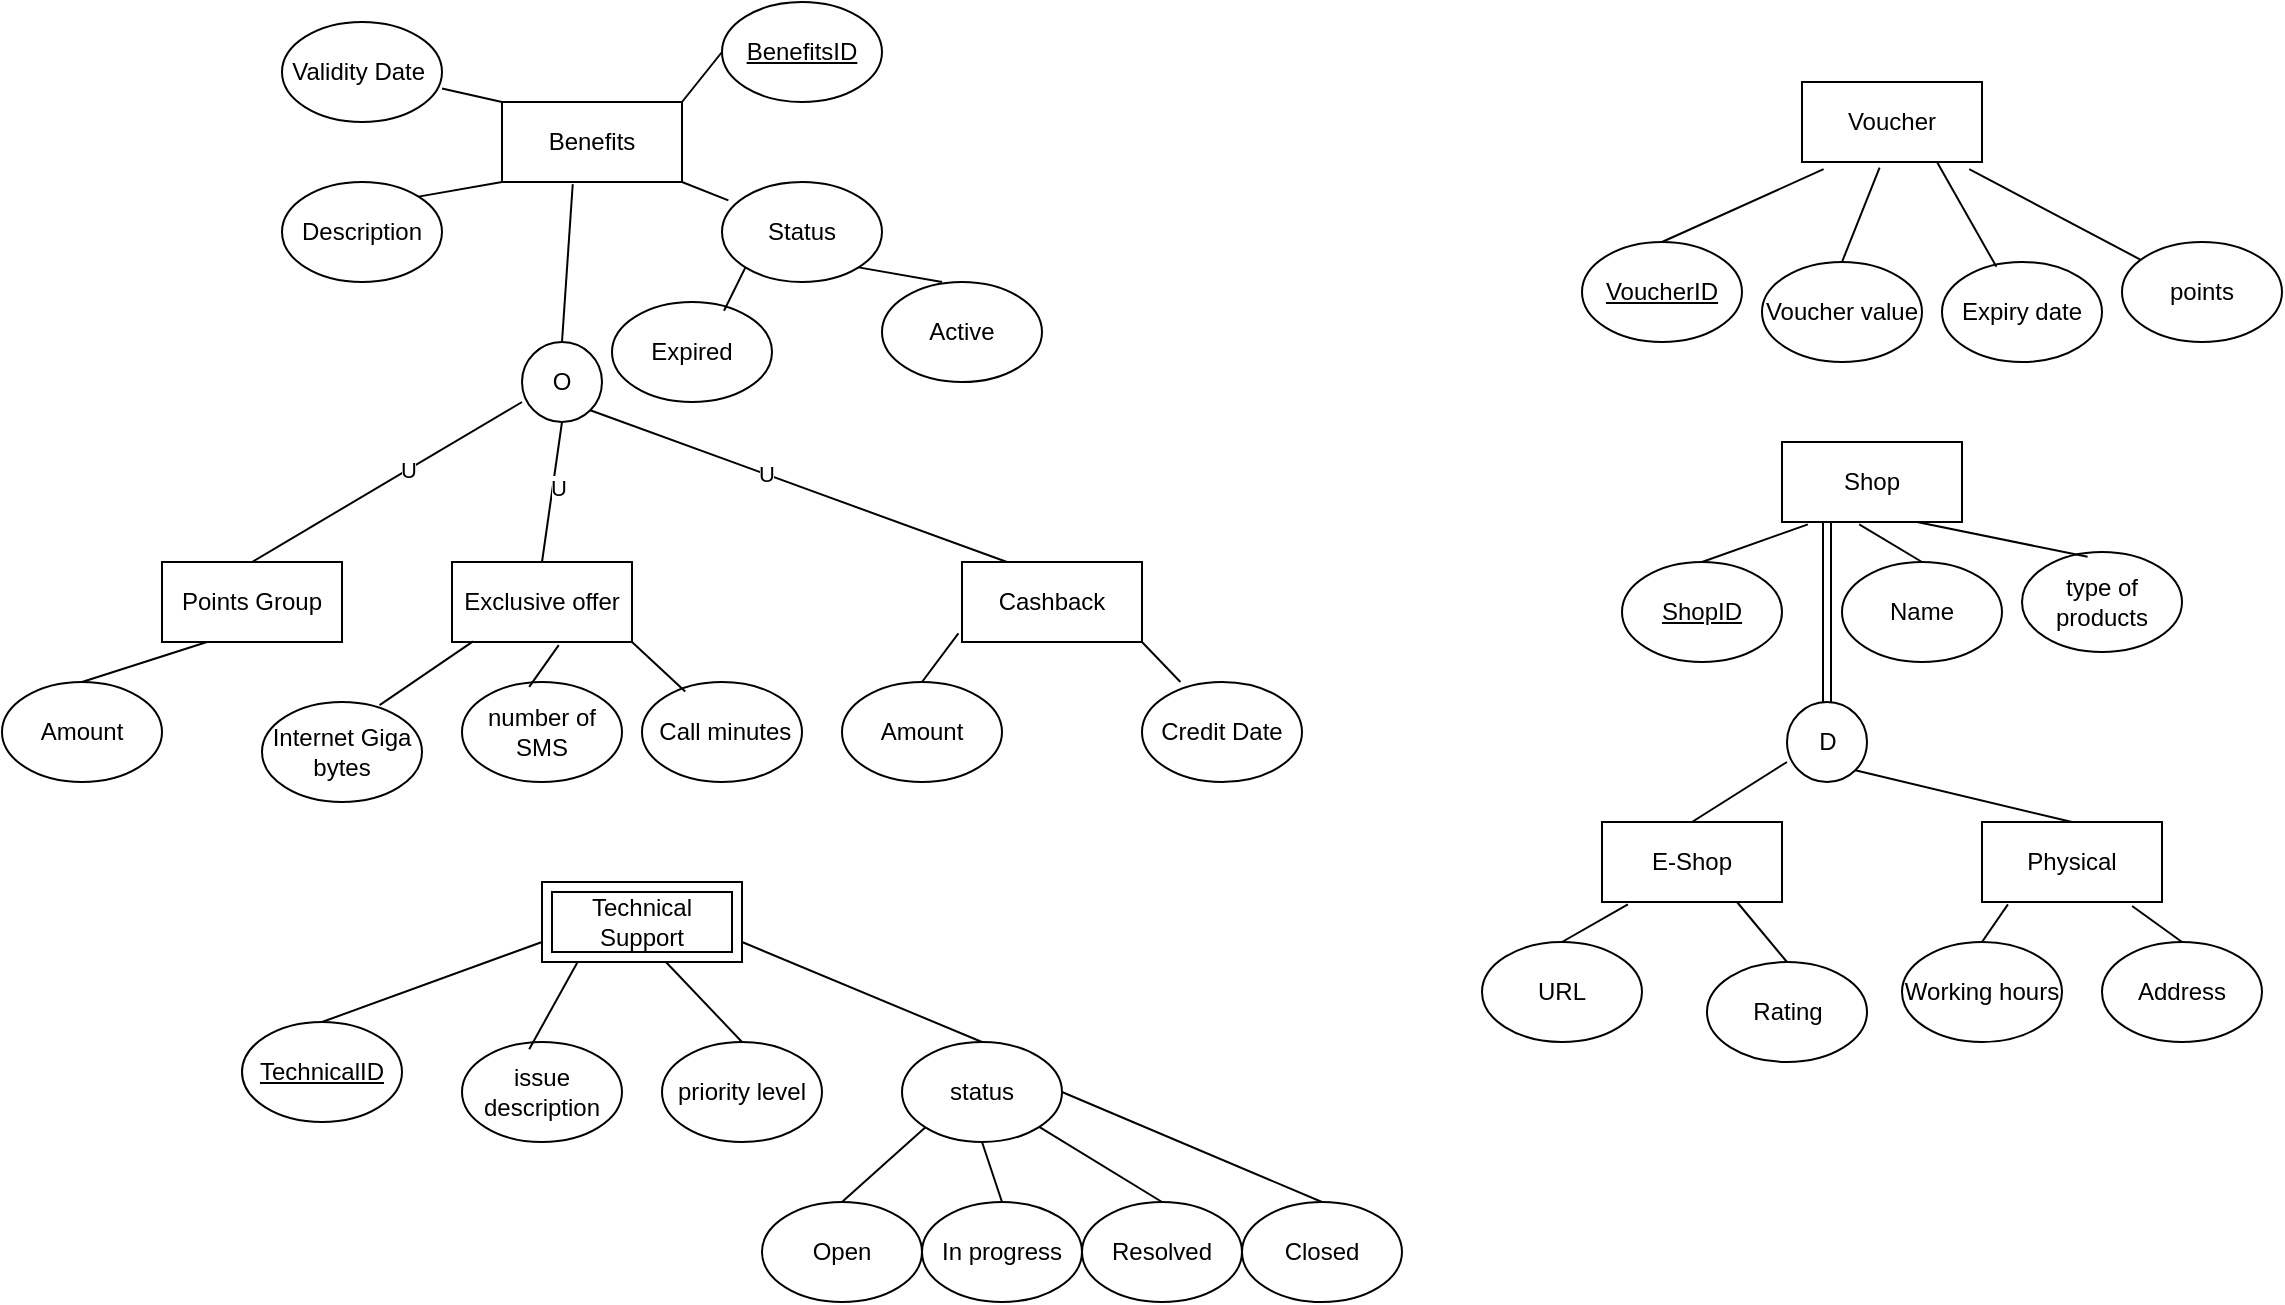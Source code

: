 <mxfile version="24.7.16">
  <diagram name="Page-1" id="bzFrpl2pj5LAW_aKo6UX">
    <mxGraphModel dx="1050" dy="522" grid="1" gridSize="10" guides="1" tooltips="1" connect="1" arrows="1" fold="1" page="1" pageScale="1" pageWidth="1169" pageHeight="1654" math="0" shadow="0">
      <root>
        <mxCell id="0" />
        <mxCell id="1" parent="0" />
        <mxCell id="9BoYEC_utU_tpTVn1mRY-117" value="Benefits" style="rounded=0;whiteSpace=wrap;html=1;" vertex="1" parent="1">
          <mxGeometry x="250" y="50" width="90" height="40" as="geometry" />
        </mxCell>
        <mxCell id="9BoYEC_utU_tpTVn1mRY-118" value="&lt;u&gt;BenefitsID&lt;/u&gt;" style="ellipse;whiteSpace=wrap;html=1;" vertex="1" parent="1">
          <mxGeometry x="360" width="80" height="50" as="geometry" />
        </mxCell>
        <mxCell id="9BoYEC_utU_tpTVn1mRY-119" value="Validity Date&amp;nbsp;" style="ellipse;whiteSpace=wrap;html=1;" vertex="1" parent="1">
          <mxGeometry x="140" y="10" width="80" height="50" as="geometry" />
        </mxCell>
        <mxCell id="9BoYEC_utU_tpTVn1mRY-120" value="Status" style="ellipse;whiteSpace=wrap;html=1;" vertex="1" parent="1">
          <mxGeometry x="360" y="90" width="80" height="50" as="geometry" />
        </mxCell>
        <mxCell id="9BoYEC_utU_tpTVn1mRY-121" value="Description" style="ellipse;whiteSpace=wrap;html=1;" vertex="1" parent="1">
          <mxGeometry x="140" y="90" width="80" height="50" as="geometry" />
        </mxCell>
        <mxCell id="9BoYEC_utU_tpTVn1mRY-122" value="Active" style="ellipse;whiteSpace=wrap;html=1;" vertex="1" parent="1">
          <mxGeometry x="440" y="140" width="80" height="50" as="geometry" />
        </mxCell>
        <mxCell id="9BoYEC_utU_tpTVn1mRY-123" value="Expired" style="ellipse;whiteSpace=wrap;html=1;" vertex="1" parent="1">
          <mxGeometry x="305" y="150" width="80" height="50" as="geometry" />
        </mxCell>
        <mxCell id="9BoYEC_utU_tpTVn1mRY-124" value="" style="endArrow=none;html=1;rounded=0;entryX=0;entryY=1;entryDx=0;entryDy=0;exitX=0.7;exitY=0.088;exitDx=0;exitDy=0;exitPerimeter=0;" edge="1" parent="1" source="9BoYEC_utU_tpTVn1mRY-123" target="9BoYEC_utU_tpTVn1mRY-120">
          <mxGeometry width="50" height="50" relative="1" as="geometry">
            <mxPoint x="420" y="280" as="sourcePoint" />
            <mxPoint x="470" y="230" as="targetPoint" />
          </mxGeometry>
        </mxCell>
        <mxCell id="9BoYEC_utU_tpTVn1mRY-125" value="" style="endArrow=none;html=1;rounded=0;exitX=1;exitY=0;exitDx=0;exitDy=0;entryX=0;entryY=1;entryDx=0;entryDy=0;" edge="1" parent="1" source="9BoYEC_utU_tpTVn1mRY-121" target="9BoYEC_utU_tpTVn1mRY-117">
          <mxGeometry width="50" height="50" relative="1" as="geometry">
            <mxPoint x="220" y="110" as="sourcePoint" />
            <mxPoint x="270" y="60" as="targetPoint" />
          </mxGeometry>
        </mxCell>
        <mxCell id="9BoYEC_utU_tpTVn1mRY-126" value="" style="endArrow=none;html=1;rounded=0;entryX=1;entryY=1;entryDx=0;entryDy=0;exitX=0.375;exitY=0;exitDx=0;exitDy=0;exitPerimeter=0;" edge="1" parent="1" source="9BoYEC_utU_tpTVn1mRY-122" target="9BoYEC_utU_tpTVn1mRY-120">
          <mxGeometry width="50" height="50" relative="1" as="geometry">
            <mxPoint x="480" y="210" as="sourcePoint" />
            <mxPoint x="530" y="160" as="targetPoint" />
          </mxGeometry>
        </mxCell>
        <mxCell id="9BoYEC_utU_tpTVn1mRY-127" value="" style="endArrow=none;html=1;rounded=0;entryX=0;entryY=0.5;entryDx=0;entryDy=0;exitX=1;exitY=0;exitDx=0;exitDy=0;" edge="1" parent="1" source="9BoYEC_utU_tpTVn1mRY-117" target="9BoYEC_utU_tpTVn1mRY-118">
          <mxGeometry width="50" height="50" relative="1" as="geometry">
            <mxPoint x="390" y="40" as="sourcePoint" />
            <mxPoint x="440" y="-10" as="targetPoint" />
          </mxGeometry>
        </mxCell>
        <mxCell id="9BoYEC_utU_tpTVn1mRY-128" value="" style="endArrow=none;html=1;rounded=0;entryX=0;entryY=0;entryDx=0;entryDy=0;exitX=1;exitY=0.664;exitDx=0;exitDy=0;exitPerimeter=0;" edge="1" parent="1" source="9BoYEC_utU_tpTVn1mRY-119" target="9BoYEC_utU_tpTVn1mRY-117">
          <mxGeometry width="50" height="50" relative="1" as="geometry">
            <mxPoint x="200" y="80" as="sourcePoint" />
            <mxPoint x="250" y="30" as="targetPoint" />
          </mxGeometry>
        </mxCell>
        <mxCell id="9BoYEC_utU_tpTVn1mRY-129" value="" style="endArrow=none;html=1;rounded=0;entryX=0.04;entryY=0.184;entryDx=0;entryDy=0;entryPerimeter=0;exitX=1;exitY=1;exitDx=0;exitDy=0;" edge="1" parent="1" source="9BoYEC_utU_tpTVn1mRY-117" target="9BoYEC_utU_tpTVn1mRY-120">
          <mxGeometry width="50" height="50" relative="1" as="geometry">
            <mxPoint x="370" y="170" as="sourcePoint" />
            <mxPoint x="420" y="120" as="targetPoint" />
          </mxGeometry>
        </mxCell>
        <mxCell id="9BoYEC_utU_tpTVn1mRY-130" value="Points Group" style="rounded=0;whiteSpace=wrap;html=1;" vertex="1" parent="1">
          <mxGeometry x="80" y="280" width="90" height="40" as="geometry" />
        </mxCell>
        <mxCell id="9BoYEC_utU_tpTVn1mRY-131" value="Amount" style="ellipse;whiteSpace=wrap;html=1;" vertex="1" parent="1">
          <mxGeometry y="340" width="80" height="50" as="geometry" />
        </mxCell>
        <mxCell id="9BoYEC_utU_tpTVn1mRY-132" value="" style="endArrow=none;html=1;rounded=0;exitX=0.5;exitY=0;exitDx=0;exitDy=0;entryX=0.25;entryY=1;entryDx=0;entryDy=0;" edge="1" parent="1" source="9BoYEC_utU_tpTVn1mRY-131" target="9BoYEC_utU_tpTVn1mRY-130">
          <mxGeometry width="50" height="50" relative="1" as="geometry">
            <mxPoint x="-80" y="450" as="sourcePoint" />
            <mxPoint x="-30" y="400" as="targetPoint" />
          </mxGeometry>
        </mxCell>
        <mxCell id="9BoYEC_utU_tpTVn1mRY-133" value="Exclusive offer" style="rounded=0;whiteSpace=wrap;html=1;" vertex="1" parent="1">
          <mxGeometry x="225" y="280" width="90" height="40" as="geometry" />
        </mxCell>
        <mxCell id="9BoYEC_utU_tpTVn1mRY-134" value="Internet Giga bytes" style="ellipse;whiteSpace=wrap;html=1;" vertex="1" parent="1">
          <mxGeometry x="130" y="350" width="80" height="50" as="geometry" />
        </mxCell>
        <mxCell id="9BoYEC_utU_tpTVn1mRY-135" value="number of SMS" style="ellipse;whiteSpace=wrap;html=1;" vertex="1" parent="1">
          <mxGeometry x="230" y="340" width="80" height="50" as="geometry" />
        </mxCell>
        <mxCell id="9BoYEC_utU_tpTVn1mRY-136" value="&amp;nbsp;Call minutes" style="ellipse;whiteSpace=wrap;html=1;" vertex="1" parent="1">
          <mxGeometry x="320" y="340" width="80" height="50" as="geometry" />
        </mxCell>
        <mxCell id="9BoYEC_utU_tpTVn1mRY-137" value="" style="endArrow=none;html=1;rounded=0;exitX=0.735;exitY=0.032;exitDx=0;exitDy=0;exitPerimeter=0;entryX=0.117;entryY=0.993;entryDx=0;entryDy=0;entryPerimeter=0;" edge="1" parent="1" source="9BoYEC_utU_tpTVn1mRY-134" target="9BoYEC_utU_tpTVn1mRY-133">
          <mxGeometry width="50" height="50" relative="1" as="geometry">
            <mxPoint x="190" y="460" as="sourcePoint" />
            <mxPoint x="240" y="410" as="targetPoint" />
          </mxGeometry>
        </mxCell>
        <mxCell id="9BoYEC_utU_tpTVn1mRY-138" value="" style="endArrow=none;html=1;rounded=0;exitX=0.42;exitY=0.048;exitDx=0;exitDy=0;exitPerimeter=0;entryX=0.593;entryY=1.04;entryDx=0;entryDy=0;entryPerimeter=0;" edge="1" parent="1" source="9BoYEC_utU_tpTVn1mRY-135" target="9BoYEC_utU_tpTVn1mRY-133">
          <mxGeometry width="50" height="50" relative="1" as="geometry">
            <mxPoint x="240" y="460" as="sourcePoint" />
            <mxPoint x="290" y="410" as="targetPoint" />
          </mxGeometry>
        </mxCell>
        <mxCell id="9BoYEC_utU_tpTVn1mRY-139" value="" style="endArrow=none;html=1;rounded=0;exitX=0.27;exitY=0.096;exitDx=0;exitDy=0;exitPerimeter=0;entryX=1;entryY=1;entryDx=0;entryDy=0;" edge="1" parent="1" source="9BoYEC_utU_tpTVn1mRY-136" target="9BoYEC_utU_tpTVn1mRY-133">
          <mxGeometry width="50" height="50" relative="1" as="geometry">
            <mxPoint x="390" y="440" as="sourcePoint" />
            <mxPoint x="440" y="390" as="targetPoint" />
          </mxGeometry>
        </mxCell>
        <mxCell id="9BoYEC_utU_tpTVn1mRY-140" value="Cashback" style="rounded=0;whiteSpace=wrap;html=1;" vertex="1" parent="1">
          <mxGeometry x="480" y="280" width="90" height="40" as="geometry" />
        </mxCell>
        <mxCell id="9BoYEC_utU_tpTVn1mRY-141" value="Amount" style="ellipse;whiteSpace=wrap;html=1;" vertex="1" parent="1">
          <mxGeometry x="420" y="340" width="80" height="50" as="geometry" />
        </mxCell>
        <mxCell id="9BoYEC_utU_tpTVn1mRY-142" value="" style="endArrow=none;html=1;rounded=0;exitX=0.5;exitY=0;exitDx=0;exitDy=0;entryX=-0.02;entryY=0.893;entryDx=0;entryDy=0;entryPerimeter=0;" edge="1" parent="1" source="9BoYEC_utU_tpTVn1mRY-141" target="9BoYEC_utU_tpTVn1mRY-140">
          <mxGeometry width="50" height="50" relative="1" as="geometry">
            <mxPoint x="560" y="460" as="sourcePoint" />
            <mxPoint x="610" y="410" as="targetPoint" />
          </mxGeometry>
        </mxCell>
        <mxCell id="9BoYEC_utU_tpTVn1mRY-143" value="Credit Date" style="ellipse;whiteSpace=wrap;html=1;" vertex="1" parent="1">
          <mxGeometry x="570" y="340" width="80" height="50" as="geometry" />
        </mxCell>
        <mxCell id="9BoYEC_utU_tpTVn1mRY-144" value="" style="endArrow=none;html=1;rounded=0;entryX=1;entryY=1;entryDx=0;entryDy=0;exitX=0.24;exitY=0;exitDx=0;exitDy=0;exitPerimeter=0;" edge="1" parent="1" source="9BoYEC_utU_tpTVn1mRY-143" target="9BoYEC_utU_tpTVn1mRY-140">
          <mxGeometry width="50" height="50" relative="1" as="geometry">
            <mxPoint x="740" y="480" as="sourcePoint" />
            <mxPoint x="790" y="430" as="targetPoint" />
          </mxGeometry>
        </mxCell>
        <mxCell id="9BoYEC_utU_tpTVn1mRY-145" value="O" style="ellipse;whiteSpace=wrap;html=1;aspect=fixed;" vertex="1" parent="1">
          <mxGeometry x="260" y="170" width="40" height="40" as="geometry" />
        </mxCell>
        <mxCell id="9BoYEC_utU_tpTVn1mRY-146" value="" style="endArrow=none;html=1;rounded=0;exitX=0.5;exitY=0;exitDx=0;exitDy=0;entryX=0.5;entryY=1;entryDx=0;entryDy=0;" edge="1" parent="1" source="9BoYEC_utU_tpTVn1mRY-133" target="9BoYEC_utU_tpTVn1mRY-145">
          <mxGeometry width="50" height="50" relative="1" as="geometry">
            <mxPoint x="240" y="310" as="sourcePoint" />
            <mxPoint x="290" y="260" as="targetPoint" />
          </mxGeometry>
        </mxCell>
        <mxCell id="9BoYEC_utU_tpTVn1mRY-147" value="U" style="edgeLabel;html=1;align=center;verticalAlign=middle;resizable=0;points=[];" vertex="1" connectable="0" parent="9BoYEC_utU_tpTVn1mRY-146">
          <mxGeometry x="0.056" y="-2" relative="1" as="geometry">
            <mxPoint as="offset" />
          </mxGeometry>
        </mxCell>
        <mxCell id="9BoYEC_utU_tpTVn1mRY-148" value="" style="endArrow=none;html=1;rounded=0;entryX=0;entryY=0.75;entryDx=0;entryDy=0;entryPerimeter=0;exitX=0.5;exitY=0;exitDx=0;exitDy=0;" edge="1" parent="1" source="9BoYEC_utU_tpTVn1mRY-130" target="9BoYEC_utU_tpTVn1mRY-145">
          <mxGeometry width="50" height="50" relative="1" as="geometry">
            <mxPoint x="30" y="350" as="sourcePoint" />
            <mxPoint x="80" y="300" as="targetPoint" />
          </mxGeometry>
        </mxCell>
        <mxCell id="9BoYEC_utU_tpTVn1mRY-149" value="U" style="edgeLabel;html=1;align=center;verticalAlign=middle;resizable=0;points=[];" vertex="1" connectable="0" parent="9BoYEC_utU_tpTVn1mRY-148">
          <mxGeometry x="0.152" relative="1" as="geometry">
            <mxPoint as="offset" />
          </mxGeometry>
        </mxCell>
        <mxCell id="9BoYEC_utU_tpTVn1mRY-150" value="" style="endArrow=none;html=1;rounded=0;entryX=1;entryY=1;entryDx=0;entryDy=0;exitX=0.25;exitY=0;exitDx=0;exitDy=0;" edge="1" parent="1" source="9BoYEC_utU_tpTVn1mRY-140" target="9BoYEC_utU_tpTVn1mRY-145">
          <mxGeometry width="50" height="50" relative="1" as="geometry">
            <mxPoint x="450" y="350" as="sourcePoint" />
            <mxPoint x="500" y="300" as="targetPoint" />
          </mxGeometry>
        </mxCell>
        <mxCell id="9BoYEC_utU_tpTVn1mRY-151" value="U" style="edgeLabel;html=1;align=center;verticalAlign=middle;resizable=0;points=[];" vertex="1" connectable="0" parent="9BoYEC_utU_tpTVn1mRY-150">
          <mxGeometry x="0.154" relative="1" as="geometry">
            <mxPoint as="offset" />
          </mxGeometry>
        </mxCell>
        <mxCell id="9BoYEC_utU_tpTVn1mRY-152" value="" style="endArrow=none;html=1;rounded=0;entryX=0.393;entryY=1.027;entryDx=0;entryDy=0;entryPerimeter=0;exitX=0.5;exitY=0;exitDx=0;exitDy=0;" edge="1" parent="1" source="9BoYEC_utU_tpTVn1mRY-145" target="9BoYEC_utU_tpTVn1mRY-117">
          <mxGeometry width="50" height="50" relative="1" as="geometry">
            <mxPoint x="290" y="220" as="sourcePoint" />
            <mxPoint x="340" y="170" as="targetPoint" />
          </mxGeometry>
        </mxCell>
        <mxCell id="9BoYEC_utU_tpTVn1mRY-154" value="Voucher" style="rounded=0;whiteSpace=wrap;html=1;" vertex="1" parent="1">
          <mxGeometry x="900" y="40" width="90" height="40" as="geometry" />
        </mxCell>
        <mxCell id="9BoYEC_utU_tpTVn1mRY-192" value="&lt;u&gt;VoucherID&lt;/u&gt;" style="ellipse;whiteSpace=wrap;html=1;" vertex="1" parent="1">
          <mxGeometry x="790" y="120" width="80" height="50" as="geometry" />
        </mxCell>
        <mxCell id="9BoYEC_utU_tpTVn1mRY-193" value="Voucher value" style="ellipse;whiteSpace=wrap;html=1;" vertex="1" parent="1">
          <mxGeometry x="880" y="130" width="80" height="50" as="geometry" />
        </mxCell>
        <mxCell id="9BoYEC_utU_tpTVn1mRY-194" value="Expiry date" style="ellipse;whiteSpace=wrap;html=1;" vertex="1" parent="1">
          <mxGeometry x="970" y="130" width="80" height="50" as="geometry" />
        </mxCell>
        <mxCell id="9BoYEC_utU_tpTVn1mRY-195" value="points" style="ellipse;whiteSpace=wrap;html=1;" vertex="1" parent="1">
          <mxGeometry x="1060" y="120" width="80" height="50" as="geometry" />
        </mxCell>
        <mxCell id="9BoYEC_utU_tpTVn1mRY-197" value="" style="endArrow=none;html=1;rounded=0;entryX=0.12;entryY=1.09;entryDx=0;entryDy=0;entryPerimeter=0;exitX=0.5;exitY=0;exitDx=0;exitDy=0;" edge="1" parent="1" source="9BoYEC_utU_tpTVn1mRY-192" target="9BoYEC_utU_tpTVn1mRY-154">
          <mxGeometry width="50" height="50" relative="1" as="geometry">
            <mxPoint x="850" y="120" as="sourcePoint" />
            <mxPoint x="900" y="70" as="targetPoint" />
          </mxGeometry>
        </mxCell>
        <mxCell id="9BoYEC_utU_tpTVn1mRY-199" value="" style="endArrow=none;html=1;rounded=0;exitX=0.5;exitY=0;exitDx=0;exitDy=0;entryX=0.431;entryY=1.07;entryDx=0;entryDy=0;entryPerimeter=0;" edge="1" parent="1" source="9BoYEC_utU_tpTVn1mRY-193" target="9BoYEC_utU_tpTVn1mRY-154">
          <mxGeometry width="50" height="50" relative="1" as="geometry">
            <mxPoint x="900" y="130" as="sourcePoint" />
            <mxPoint x="950" y="80" as="targetPoint" />
          </mxGeometry>
        </mxCell>
        <mxCell id="9BoYEC_utU_tpTVn1mRY-200" value="" style="endArrow=none;html=1;rounded=0;entryX=0.75;entryY=1;entryDx=0;entryDy=0;exitX=0.34;exitY=0.048;exitDx=0;exitDy=0;exitPerimeter=0;" edge="1" parent="1" source="9BoYEC_utU_tpTVn1mRY-194" target="9BoYEC_utU_tpTVn1mRY-154">
          <mxGeometry width="50" height="50" relative="1" as="geometry">
            <mxPoint x="1020" y="140" as="sourcePoint" />
            <mxPoint x="1070" y="90" as="targetPoint" />
          </mxGeometry>
        </mxCell>
        <mxCell id="9BoYEC_utU_tpTVn1mRY-201" value="" style="endArrow=none;html=1;rounded=0;entryX=0.929;entryY=1.09;entryDx=0;entryDy=0;entryPerimeter=0;" edge="1" parent="1" source="9BoYEC_utU_tpTVn1mRY-195" target="9BoYEC_utU_tpTVn1mRY-154">
          <mxGeometry width="50" height="50" relative="1" as="geometry">
            <mxPoint x="1050" y="100" as="sourcePoint" />
            <mxPoint x="1100" y="50" as="targetPoint" />
          </mxGeometry>
        </mxCell>
        <mxCell id="9BoYEC_utU_tpTVn1mRY-202" value="Shop" style="rounded=0;whiteSpace=wrap;html=1;" vertex="1" parent="1">
          <mxGeometry x="890" y="220" width="90" height="40" as="geometry" />
        </mxCell>
        <mxCell id="9BoYEC_utU_tpTVn1mRY-203" value="&lt;u&gt;ShopID&lt;/u&gt;" style="ellipse;whiteSpace=wrap;html=1;" vertex="1" parent="1">
          <mxGeometry x="810" y="280" width="80" height="50" as="geometry" />
        </mxCell>
        <mxCell id="9BoYEC_utU_tpTVn1mRY-204" value="Name" style="ellipse;whiteSpace=wrap;html=1;" vertex="1" parent="1">
          <mxGeometry x="920" y="280" width="80" height="50" as="geometry" />
        </mxCell>
        <mxCell id="9BoYEC_utU_tpTVn1mRY-205" value="type of products" style="ellipse;whiteSpace=wrap;html=1;" vertex="1" parent="1">
          <mxGeometry x="1010" y="275" width="80" height="50" as="geometry" />
        </mxCell>
        <mxCell id="9BoYEC_utU_tpTVn1mRY-206" value="" style="endArrow=none;html=1;rounded=0;exitX=0.5;exitY=0;exitDx=0;exitDy=0;entryX=0.144;entryY=1.03;entryDx=0;entryDy=0;entryPerimeter=0;" edge="1" parent="1" source="9BoYEC_utU_tpTVn1mRY-203" target="9BoYEC_utU_tpTVn1mRY-202">
          <mxGeometry width="50" height="50" relative="1" as="geometry">
            <mxPoint x="895" y="340" as="sourcePoint" />
            <mxPoint x="945" y="290" as="targetPoint" />
          </mxGeometry>
        </mxCell>
        <mxCell id="9BoYEC_utU_tpTVn1mRY-208" value="" style="endArrow=none;html=1;rounded=0;entryX=0.429;entryY=1.03;entryDx=0;entryDy=0;entryPerimeter=0;exitX=0.5;exitY=0;exitDx=0;exitDy=0;" edge="1" parent="1" source="9BoYEC_utU_tpTVn1mRY-204" target="9BoYEC_utU_tpTVn1mRY-202">
          <mxGeometry width="50" height="50" relative="1" as="geometry">
            <mxPoint x="935" y="340" as="sourcePoint" />
            <mxPoint x="985" y="290" as="targetPoint" />
          </mxGeometry>
        </mxCell>
        <mxCell id="9BoYEC_utU_tpTVn1mRY-209" value="" style="endArrow=none;html=1;rounded=0;entryX=0.75;entryY=1;entryDx=0;entryDy=0;exitX=0.41;exitY=0.048;exitDx=0;exitDy=0;exitPerimeter=0;" edge="1" parent="1" source="9BoYEC_utU_tpTVn1mRY-205" target="9BoYEC_utU_tpTVn1mRY-202">
          <mxGeometry width="50" height="50" relative="1" as="geometry">
            <mxPoint x="1045" y="340" as="sourcePoint" />
            <mxPoint x="1095" y="290" as="targetPoint" />
          </mxGeometry>
        </mxCell>
        <mxCell id="9BoYEC_utU_tpTVn1mRY-211" value="Physical" style="rounded=0;whiteSpace=wrap;html=1;" vertex="1" parent="1">
          <mxGeometry x="990" y="410" width="90" height="40" as="geometry" />
        </mxCell>
        <mxCell id="9BoYEC_utU_tpTVn1mRY-212" value="Working hours" style="ellipse;whiteSpace=wrap;html=1;" vertex="1" parent="1">
          <mxGeometry x="950" y="470" width="80" height="50" as="geometry" />
        </mxCell>
        <mxCell id="9BoYEC_utU_tpTVn1mRY-213" value="Address" style="ellipse;whiteSpace=wrap;html=1;" vertex="1" parent="1">
          <mxGeometry x="1050" y="470" width="80" height="50" as="geometry" />
        </mxCell>
        <mxCell id="9BoYEC_utU_tpTVn1mRY-215" value="" style="endArrow=none;html=1;rounded=0;exitX=0.5;exitY=0;exitDx=0;exitDy=0;entryX=0.144;entryY=1.03;entryDx=0;entryDy=0;entryPerimeter=0;" edge="1" parent="1" source="9BoYEC_utU_tpTVn1mRY-212" target="9BoYEC_utU_tpTVn1mRY-211">
          <mxGeometry width="50" height="50" relative="1" as="geometry">
            <mxPoint x="937.5" y="570" as="sourcePoint" />
            <mxPoint x="987.5" y="520" as="targetPoint" />
          </mxGeometry>
        </mxCell>
        <mxCell id="9BoYEC_utU_tpTVn1mRY-216" value="" style="endArrow=none;html=1;rounded=0;entryX=0.834;entryY=1.05;entryDx=0;entryDy=0;entryPerimeter=0;exitX=0.5;exitY=0;exitDx=0;exitDy=0;" edge="1" parent="1" source="9BoYEC_utU_tpTVn1mRY-213" target="9BoYEC_utU_tpTVn1mRY-211">
          <mxGeometry width="50" height="50" relative="1" as="geometry">
            <mxPoint x="977.5" y="570" as="sourcePoint" />
            <mxPoint x="1027.5" y="520" as="targetPoint" />
          </mxGeometry>
        </mxCell>
        <mxCell id="9BoYEC_utU_tpTVn1mRY-218" value="E-Shop" style="rounded=0;whiteSpace=wrap;html=1;" vertex="1" parent="1">
          <mxGeometry x="800" y="410" width="90" height="40" as="geometry" />
        </mxCell>
        <mxCell id="9BoYEC_utU_tpTVn1mRY-219" value="URL" style="ellipse;whiteSpace=wrap;html=1;" vertex="1" parent="1">
          <mxGeometry x="740" y="470" width="80" height="50" as="geometry" />
        </mxCell>
        <mxCell id="9BoYEC_utU_tpTVn1mRY-220" value="Rating" style="ellipse;whiteSpace=wrap;html=1;" vertex="1" parent="1">
          <mxGeometry x="852.5" y="480" width="80" height="50" as="geometry" />
        </mxCell>
        <mxCell id="9BoYEC_utU_tpTVn1mRY-222" value="" style="endArrow=none;html=1;rounded=0;exitX=0.5;exitY=0;exitDx=0;exitDy=0;entryX=0.144;entryY=1.03;entryDx=0;entryDy=0;entryPerimeter=0;" edge="1" parent="1" source="9BoYEC_utU_tpTVn1mRY-219" target="9BoYEC_utU_tpTVn1mRY-218">
          <mxGeometry width="50" height="50" relative="1" as="geometry">
            <mxPoint x="650" y="560" as="sourcePoint" />
            <mxPoint x="700" y="510" as="targetPoint" />
          </mxGeometry>
        </mxCell>
        <mxCell id="9BoYEC_utU_tpTVn1mRY-223" value="" style="endArrow=none;html=1;rounded=0;entryX=0.75;entryY=1;entryDx=0;entryDy=0;exitX=0.5;exitY=0;exitDx=0;exitDy=0;" edge="1" parent="1" source="9BoYEC_utU_tpTVn1mRY-220" target="9BoYEC_utU_tpTVn1mRY-218">
          <mxGeometry width="50" height="50" relative="1" as="geometry">
            <mxPoint x="690" y="560" as="sourcePoint" />
            <mxPoint x="740" y="510" as="targetPoint" />
          </mxGeometry>
        </mxCell>
        <mxCell id="9BoYEC_utU_tpTVn1mRY-228" value="" style="shape=link;html=1;rounded=0;entryX=0.25;entryY=1;entryDx=0;entryDy=0;exitX=0.5;exitY=0;exitDx=0;exitDy=0;" edge="1" parent="1" source="9BoYEC_utU_tpTVn1mRY-229" target="9BoYEC_utU_tpTVn1mRY-202">
          <mxGeometry width="100" relative="1" as="geometry">
            <mxPoint x="870" y="470" as="sourcePoint" />
            <mxPoint x="930" y="450" as="targetPoint" />
          </mxGeometry>
        </mxCell>
        <mxCell id="9BoYEC_utU_tpTVn1mRY-229" value="D" style="ellipse;whiteSpace=wrap;html=1;aspect=fixed;" vertex="1" parent="1">
          <mxGeometry x="892.5" y="350" width="40" height="40" as="geometry" />
        </mxCell>
        <mxCell id="9BoYEC_utU_tpTVn1mRY-232" value="" style="endArrow=none;html=1;rounded=0;entryX=0;entryY=0.75;entryDx=0;entryDy=0;entryPerimeter=0;exitX=0.5;exitY=0;exitDx=0;exitDy=0;" edge="1" parent="1" source="9BoYEC_utU_tpTVn1mRY-218" target="9BoYEC_utU_tpTVn1mRY-229">
          <mxGeometry width="50" height="50" relative="1" as="geometry">
            <mxPoint x="730" y="470" as="sourcePoint" />
            <mxPoint x="780" y="420" as="targetPoint" />
          </mxGeometry>
        </mxCell>
        <mxCell id="9BoYEC_utU_tpTVn1mRY-233" value="" style="endArrow=none;html=1;rounded=0;entryX=1;entryY=1;entryDx=0;entryDy=0;exitX=0.5;exitY=0;exitDx=0;exitDy=0;" edge="1" parent="1" source="9BoYEC_utU_tpTVn1mRY-211" target="9BoYEC_utU_tpTVn1mRY-229">
          <mxGeometry width="50" height="50" relative="1" as="geometry">
            <mxPoint x="990" y="480" as="sourcePoint" />
            <mxPoint x="1040" y="430" as="targetPoint" />
          </mxGeometry>
        </mxCell>
        <mxCell id="9BoYEC_utU_tpTVn1mRY-236" value="&lt;u&gt;TechnicalID&lt;/u&gt;" style="ellipse;whiteSpace=wrap;html=1;" vertex="1" parent="1">
          <mxGeometry x="120" y="510" width="80" height="50" as="geometry" />
        </mxCell>
        <mxCell id="9BoYEC_utU_tpTVn1mRY-237" value="issue description" style="ellipse;whiteSpace=wrap;html=1;" vertex="1" parent="1">
          <mxGeometry x="230" y="520" width="80" height="50" as="geometry" />
        </mxCell>
        <mxCell id="9BoYEC_utU_tpTVn1mRY-238" value="priority level" style="ellipse;whiteSpace=wrap;html=1;" vertex="1" parent="1">
          <mxGeometry x="330" y="520" width="80" height="50" as="geometry" />
        </mxCell>
        <mxCell id="9BoYEC_utU_tpTVn1mRY-239" value="status" style="ellipse;whiteSpace=wrap;html=1;" vertex="1" parent="1">
          <mxGeometry x="450" y="520" width="80" height="50" as="geometry" />
        </mxCell>
        <mxCell id="9BoYEC_utU_tpTVn1mRY-240" value="Open" style="ellipse;whiteSpace=wrap;html=1;" vertex="1" parent="1">
          <mxGeometry x="380" y="600" width="80" height="50" as="geometry" />
        </mxCell>
        <mxCell id="9BoYEC_utU_tpTVn1mRY-241" value="" style="endArrow=none;html=1;rounded=0;exitX=0.5;exitY=0;exitDx=0;exitDy=0;entryX=0;entryY=1;entryDx=0;entryDy=0;" edge="1" parent="1" source="9BoYEC_utU_tpTVn1mRY-240" target="9BoYEC_utU_tpTVn1mRY-239">
          <mxGeometry width="50" height="50" relative="1" as="geometry">
            <mxPoint x="330" y="729" as="sourcePoint" />
            <mxPoint x="493" y="620" as="targetPoint" />
          </mxGeometry>
        </mxCell>
        <mxCell id="9BoYEC_utU_tpTVn1mRY-242" value="In progress" style="ellipse;whiteSpace=wrap;html=1;" vertex="1" parent="1">
          <mxGeometry x="460" y="600" width="80" height="50" as="geometry" />
        </mxCell>
        <mxCell id="9BoYEC_utU_tpTVn1mRY-243" value="" style="endArrow=none;html=1;rounded=0;exitX=0.5;exitY=0;exitDx=0;exitDy=0;entryX=0.5;entryY=1;entryDx=0;entryDy=0;" edge="1" parent="1" source="9BoYEC_utU_tpTVn1mRY-242" target="9BoYEC_utU_tpTVn1mRY-239">
          <mxGeometry width="50" height="50" relative="1" as="geometry">
            <mxPoint x="455" y="729" as="sourcePoint" />
            <mxPoint x="520" y="620" as="targetPoint" />
          </mxGeometry>
        </mxCell>
        <mxCell id="9BoYEC_utU_tpTVn1mRY-244" value="Resolved" style="ellipse;whiteSpace=wrap;html=1;" vertex="1" parent="1">
          <mxGeometry x="540" y="600" width="80" height="50" as="geometry" />
        </mxCell>
        <mxCell id="9BoYEC_utU_tpTVn1mRY-245" value="" style="endArrow=none;html=1;rounded=0;exitX=0.5;exitY=0;exitDx=0;exitDy=0;" edge="1" parent="1" source="9BoYEC_utU_tpTVn1mRY-244" target="9BoYEC_utU_tpTVn1mRY-239">
          <mxGeometry width="50" height="50" relative="1" as="geometry">
            <mxPoint x="530" y="719" as="sourcePoint" />
            <mxPoint x="693" y="610" as="targetPoint" />
          </mxGeometry>
        </mxCell>
        <mxCell id="9BoYEC_utU_tpTVn1mRY-246" value="Closed" style="ellipse;whiteSpace=wrap;html=1;" vertex="1" parent="1">
          <mxGeometry x="620" y="600" width="80" height="50" as="geometry" />
        </mxCell>
        <mxCell id="9BoYEC_utU_tpTVn1mRY-247" value="" style="endArrow=none;html=1;rounded=0;exitX=0.5;exitY=0;exitDx=0;exitDy=0;entryX=1;entryY=0.5;entryDx=0;entryDy=0;" edge="1" parent="1" source="9BoYEC_utU_tpTVn1mRY-246" target="9BoYEC_utU_tpTVn1mRY-239">
          <mxGeometry width="50" height="50" relative="1" as="geometry">
            <mxPoint x="620" y="728.5" as="sourcePoint" />
            <mxPoint x="783" y="619.5" as="targetPoint" />
          </mxGeometry>
        </mxCell>
        <mxCell id="9BoYEC_utU_tpTVn1mRY-248" value="" style="endArrow=none;html=1;rounded=0;entryX=0;entryY=0.75;entryDx=0;entryDy=0;exitX=0.5;exitY=0;exitDx=0;exitDy=0;" edge="1" parent="1" source="9BoYEC_utU_tpTVn1mRY-236" target="9BoYEC_utU_tpTVn1mRY-253">
          <mxGeometry width="50" height="50" relative="1" as="geometry">
            <mxPoint x="190" y="560" as="sourcePoint" />
            <mxPoint x="270" y="460" as="targetPoint" />
          </mxGeometry>
        </mxCell>
        <mxCell id="9BoYEC_utU_tpTVn1mRY-249" value="" style="endArrow=none;html=1;rounded=0;exitX=0.42;exitY=0.072;exitDx=0;exitDy=0;exitPerimeter=0;entryX=0.176;entryY=1.01;entryDx=0;entryDy=0;entryPerimeter=0;" edge="1" parent="1" source="9BoYEC_utU_tpTVn1mRY-237" target="9BoYEC_utU_tpTVn1mRY-253">
          <mxGeometry width="50" height="50" relative="1" as="geometry">
            <mxPoint x="240" y="570" as="sourcePoint" />
            <mxPoint x="292.5" y="480" as="targetPoint" />
          </mxGeometry>
        </mxCell>
        <mxCell id="9BoYEC_utU_tpTVn1mRY-250" value="" style="endArrow=none;html=1;rounded=0;entryX=0.616;entryY=0.99;entryDx=0;entryDy=0;exitX=0.5;exitY=0;exitDx=0;exitDy=0;entryPerimeter=0;" edge="1" parent="1" source="9BoYEC_utU_tpTVn1mRY-238" target="9BoYEC_utU_tpTVn1mRY-253">
          <mxGeometry width="50" height="50" relative="1" as="geometry">
            <mxPoint x="390" y="560" as="sourcePoint" />
            <mxPoint x="337.5" y="480" as="targetPoint" />
          </mxGeometry>
        </mxCell>
        <mxCell id="9BoYEC_utU_tpTVn1mRY-251" value="" style="endArrow=none;html=1;rounded=0;exitX=0.5;exitY=0;exitDx=0;exitDy=0;entryX=1;entryY=0.75;entryDx=0;entryDy=0;" edge="1" parent="1" source="9BoYEC_utU_tpTVn1mRY-239" target="9BoYEC_utU_tpTVn1mRY-253">
          <mxGeometry width="50" height="50" relative="1" as="geometry">
            <mxPoint x="410" y="550" as="sourcePoint" />
            <mxPoint x="360" y="470" as="targetPoint" />
          </mxGeometry>
        </mxCell>
        <mxCell id="9BoYEC_utU_tpTVn1mRY-253" value="Technical Support" style="shape=ext;margin=3;double=1;whiteSpace=wrap;html=1;align=center;" vertex="1" parent="1">
          <mxGeometry x="270" y="440" width="100" height="40" as="geometry" />
        </mxCell>
      </root>
    </mxGraphModel>
  </diagram>
</mxfile>
